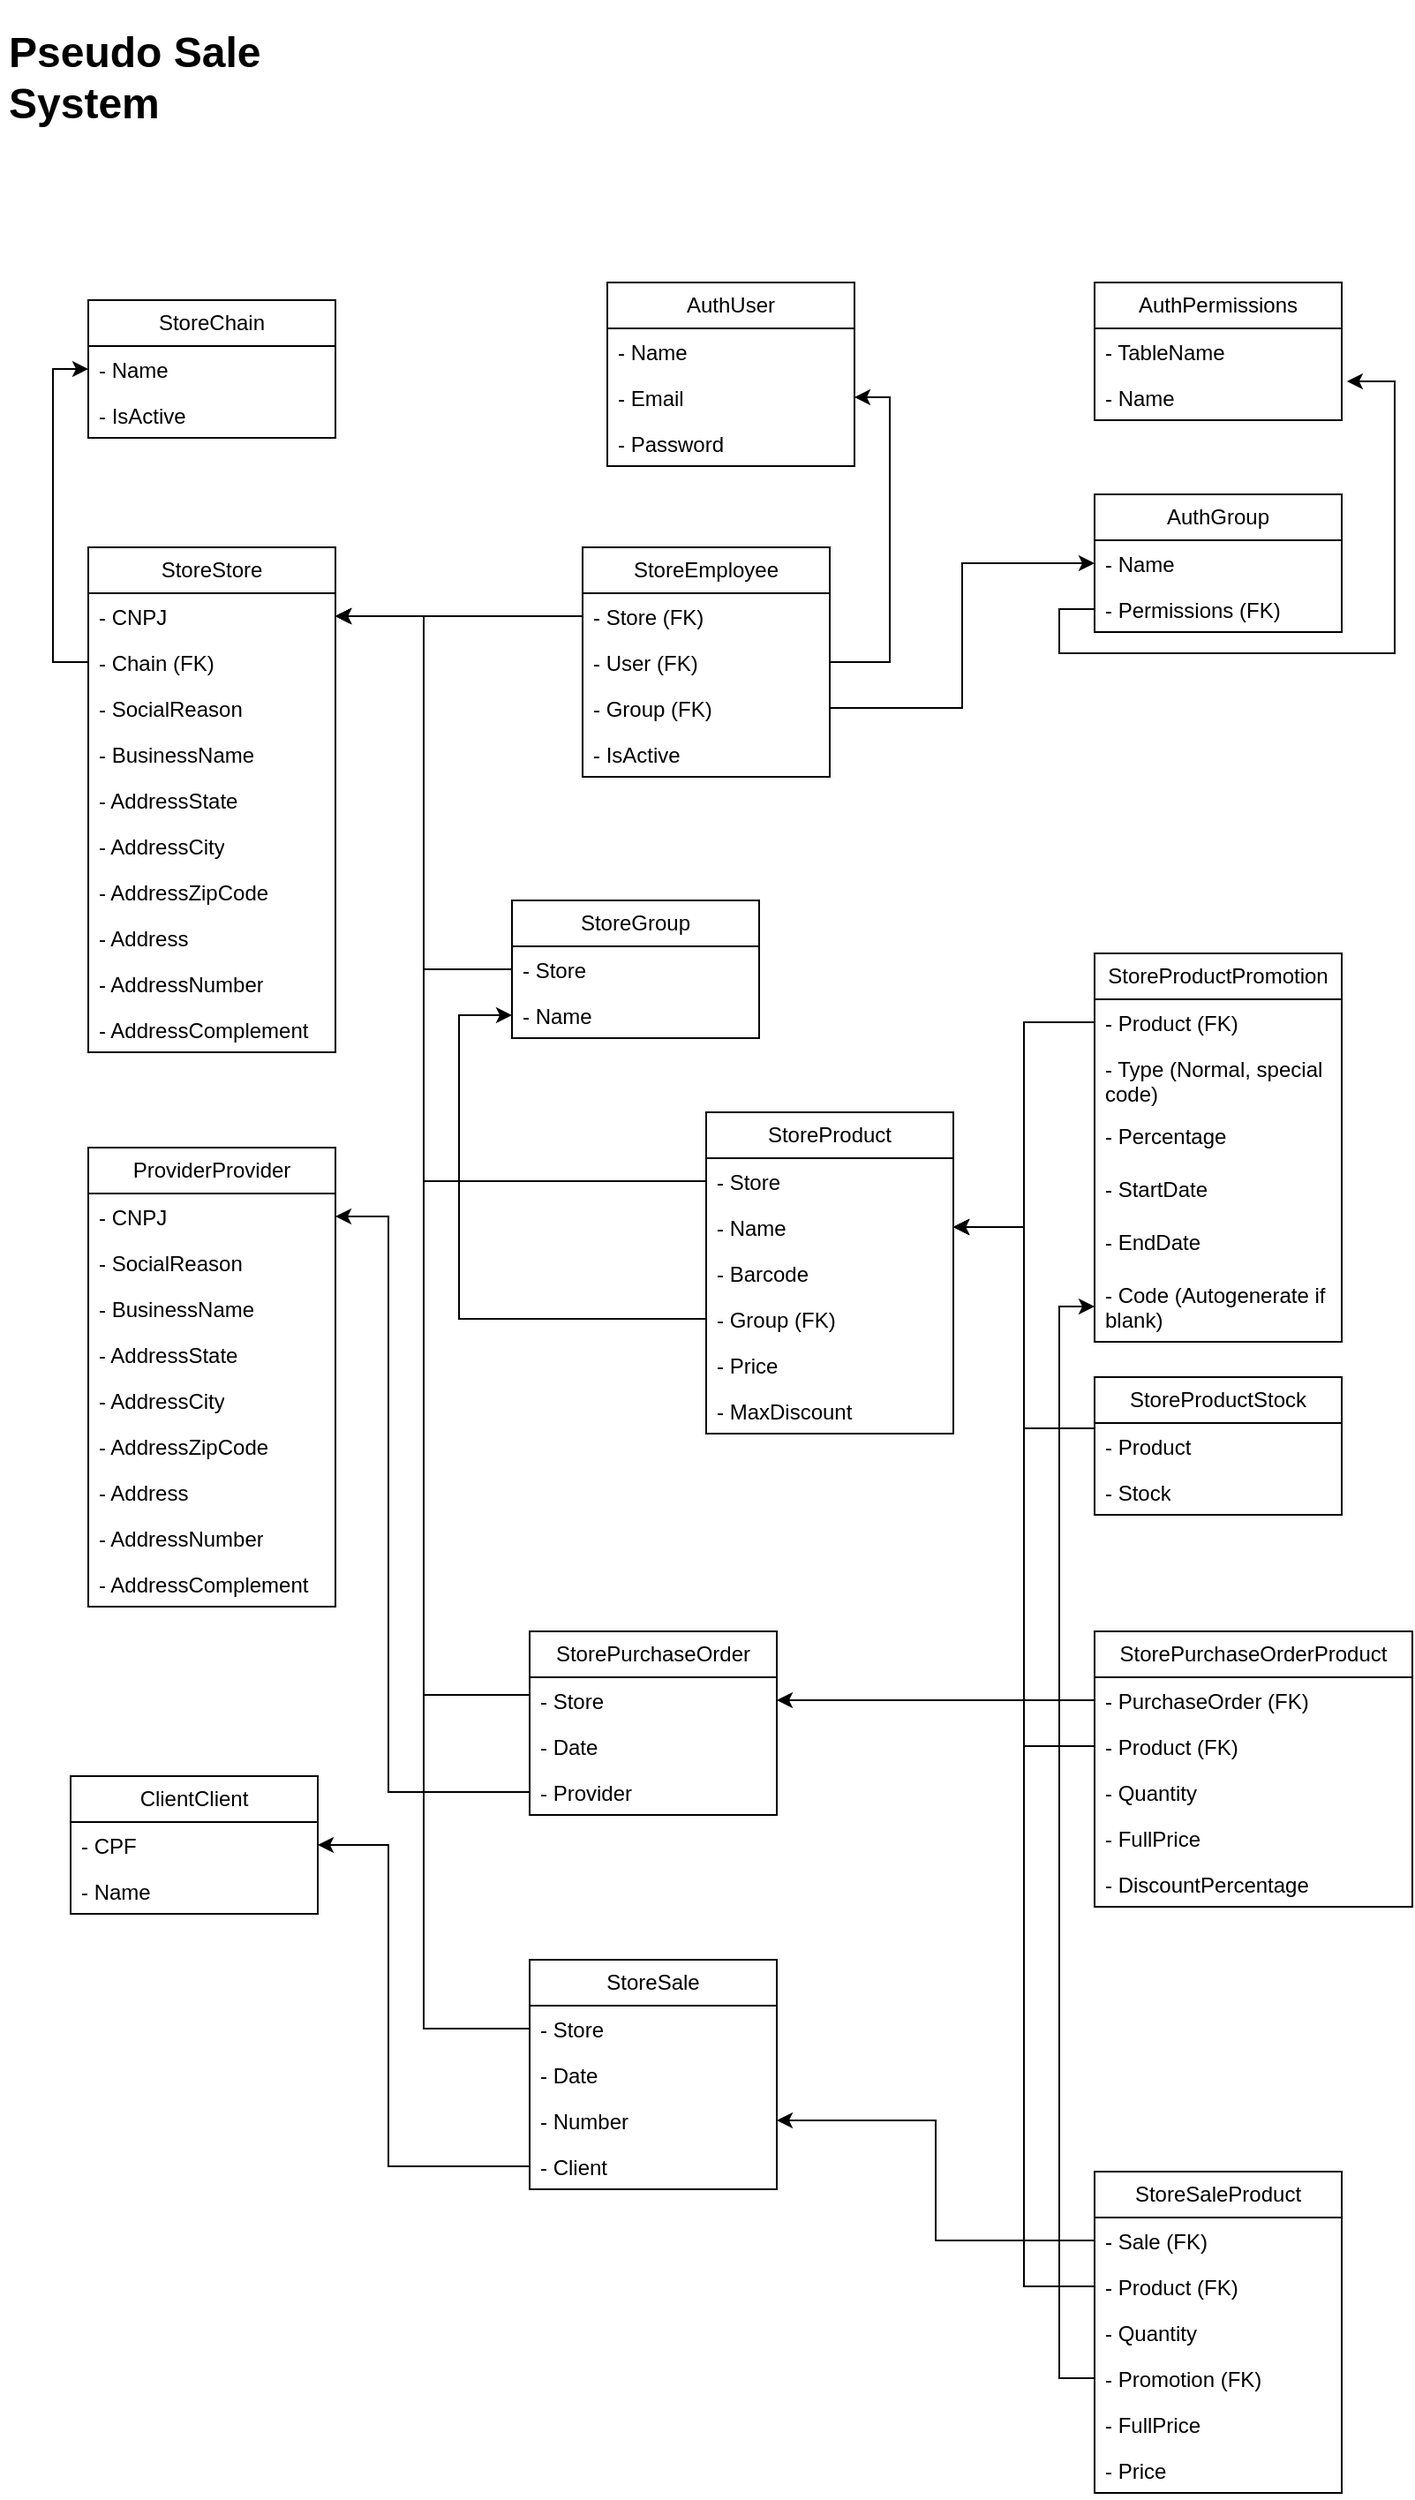 <mxfile version="22.1.4" type="github">
  <diagram name="Página-1" id="JDsp33hWqrRXyXO98LuT">
    <mxGraphModel dx="1434" dy="798" grid="1" gridSize="10" guides="1" tooltips="1" connect="1" arrows="1" fold="1" page="1" pageScale="1" pageWidth="827" pageHeight="1169" math="0" shadow="0">
      <root>
        <mxCell id="0" />
        <mxCell id="1" parent="0" />
        <mxCell id="EbBQBLh8R_R1dSufJQPm-2" value="&lt;h1&gt;Pseudo Sale System&lt;/h1&gt;" style="text;html=1;strokeColor=none;fillColor=none;spacing=5;spacingTop=-20;whiteSpace=wrap;overflow=hidden;rounded=0;" vertex="1" parent="1">
          <mxGeometry y="20" width="190" height="120" as="geometry" />
        </mxCell>
        <mxCell id="EbBQBLh8R_R1dSufJQPm-3" value="AuthUser" style="swimlane;fontStyle=0;childLayout=stackLayout;horizontal=1;startSize=26;fillColor=none;horizontalStack=0;resizeParent=1;resizeParentMax=0;resizeLast=0;collapsible=1;marginBottom=0;whiteSpace=wrap;html=1;" vertex="1" parent="1">
          <mxGeometry x="344" y="170" width="140" height="104" as="geometry" />
        </mxCell>
        <mxCell id="EbBQBLh8R_R1dSufJQPm-4" value="- Name" style="text;strokeColor=none;fillColor=none;align=left;verticalAlign=top;spacingLeft=4;spacingRight=4;overflow=hidden;rotatable=0;points=[[0,0.5],[1,0.5]];portConstraint=eastwest;whiteSpace=wrap;html=1;" vertex="1" parent="EbBQBLh8R_R1dSufJQPm-3">
          <mxGeometry y="26" width="140" height="26" as="geometry" />
        </mxCell>
        <mxCell id="EbBQBLh8R_R1dSufJQPm-5" value="- Email" style="text;strokeColor=none;fillColor=none;align=left;verticalAlign=top;spacingLeft=4;spacingRight=4;overflow=hidden;rotatable=0;points=[[0,0.5],[1,0.5]];portConstraint=eastwest;whiteSpace=wrap;html=1;" vertex="1" parent="EbBQBLh8R_R1dSufJQPm-3">
          <mxGeometry y="52" width="140" height="26" as="geometry" />
        </mxCell>
        <mxCell id="EbBQBLh8R_R1dSufJQPm-6" value="- Password" style="text;strokeColor=none;fillColor=none;align=left;verticalAlign=top;spacingLeft=4;spacingRight=4;overflow=hidden;rotatable=0;points=[[0,0.5],[1,0.5]];portConstraint=eastwest;whiteSpace=wrap;html=1;" vertex="1" parent="EbBQBLh8R_R1dSufJQPm-3">
          <mxGeometry y="78" width="140" height="26" as="geometry" />
        </mxCell>
        <mxCell id="EbBQBLh8R_R1dSufJQPm-7" value="StoreStore" style="swimlane;fontStyle=0;childLayout=stackLayout;horizontal=1;startSize=26;fillColor=none;horizontalStack=0;resizeParent=1;resizeParentMax=0;resizeLast=0;collapsible=1;marginBottom=0;whiteSpace=wrap;html=1;" vertex="1" parent="1">
          <mxGeometry x="50" y="320" width="140" height="286" as="geometry" />
        </mxCell>
        <mxCell id="EbBQBLh8R_R1dSufJQPm-8" value="- CNPJ" style="text;strokeColor=none;fillColor=none;align=left;verticalAlign=top;spacingLeft=4;spacingRight=4;overflow=hidden;rotatable=0;points=[[0,0.5],[1,0.5]];portConstraint=eastwest;whiteSpace=wrap;html=1;" vertex="1" parent="EbBQBLh8R_R1dSufJQPm-7">
          <mxGeometry y="26" width="140" height="26" as="geometry" />
        </mxCell>
        <mxCell id="EbBQBLh8R_R1dSufJQPm-63" value="- Chain (FK)" style="text;strokeColor=none;fillColor=none;align=left;verticalAlign=top;spacingLeft=4;spacingRight=4;overflow=hidden;rotatable=0;points=[[0,0.5],[1,0.5]];portConstraint=eastwest;whiteSpace=wrap;html=1;" vertex="1" parent="EbBQBLh8R_R1dSufJQPm-7">
          <mxGeometry y="52" width="140" height="26" as="geometry" />
        </mxCell>
        <mxCell id="EbBQBLh8R_R1dSufJQPm-9" value="- SocialReason" style="text;strokeColor=none;fillColor=none;align=left;verticalAlign=top;spacingLeft=4;spacingRight=4;overflow=hidden;rotatable=0;points=[[0,0.5],[1,0.5]];portConstraint=eastwest;whiteSpace=wrap;html=1;" vertex="1" parent="EbBQBLh8R_R1dSufJQPm-7">
          <mxGeometry y="78" width="140" height="26" as="geometry" />
        </mxCell>
        <mxCell id="EbBQBLh8R_R1dSufJQPm-10" value="- BusinessName" style="text;strokeColor=none;fillColor=none;align=left;verticalAlign=top;spacingLeft=4;spacingRight=4;overflow=hidden;rotatable=0;points=[[0,0.5],[1,0.5]];portConstraint=eastwest;whiteSpace=wrap;html=1;" vertex="1" parent="EbBQBLh8R_R1dSufJQPm-7">
          <mxGeometry y="104" width="140" height="26" as="geometry" />
        </mxCell>
        <mxCell id="EbBQBLh8R_R1dSufJQPm-11" value="- AddressState" style="text;strokeColor=none;fillColor=none;align=left;verticalAlign=top;spacingLeft=4;spacingRight=4;overflow=hidden;rotatable=0;points=[[0,0.5],[1,0.5]];portConstraint=eastwest;whiteSpace=wrap;html=1;" vertex="1" parent="EbBQBLh8R_R1dSufJQPm-7">
          <mxGeometry y="130" width="140" height="26" as="geometry" />
        </mxCell>
        <mxCell id="EbBQBLh8R_R1dSufJQPm-12" value="- AddressCity" style="text;strokeColor=none;fillColor=none;align=left;verticalAlign=top;spacingLeft=4;spacingRight=4;overflow=hidden;rotatable=0;points=[[0,0.5],[1,0.5]];portConstraint=eastwest;whiteSpace=wrap;html=1;" vertex="1" parent="EbBQBLh8R_R1dSufJQPm-7">
          <mxGeometry y="156" width="140" height="26" as="geometry" />
        </mxCell>
        <mxCell id="EbBQBLh8R_R1dSufJQPm-15" value="- AddressZipCode" style="text;strokeColor=none;fillColor=none;align=left;verticalAlign=top;spacingLeft=4;spacingRight=4;overflow=hidden;rotatable=0;points=[[0,0.5],[1,0.5]];portConstraint=eastwest;whiteSpace=wrap;html=1;" vertex="1" parent="EbBQBLh8R_R1dSufJQPm-7">
          <mxGeometry y="182" width="140" height="26" as="geometry" />
        </mxCell>
        <mxCell id="EbBQBLh8R_R1dSufJQPm-13" value="- Address" style="text;strokeColor=none;fillColor=none;align=left;verticalAlign=top;spacingLeft=4;spacingRight=4;overflow=hidden;rotatable=0;points=[[0,0.5],[1,0.5]];portConstraint=eastwest;whiteSpace=wrap;html=1;" vertex="1" parent="EbBQBLh8R_R1dSufJQPm-7">
          <mxGeometry y="208" width="140" height="26" as="geometry" />
        </mxCell>
        <mxCell id="EbBQBLh8R_R1dSufJQPm-14" value="- AddressNumber" style="text;strokeColor=none;fillColor=none;align=left;verticalAlign=top;spacingLeft=4;spacingRight=4;overflow=hidden;rotatable=0;points=[[0,0.5],[1,0.5]];portConstraint=eastwest;whiteSpace=wrap;html=1;" vertex="1" parent="EbBQBLh8R_R1dSufJQPm-7">
          <mxGeometry y="234" width="140" height="26" as="geometry" />
        </mxCell>
        <mxCell id="EbBQBLh8R_R1dSufJQPm-16" value="- AddressComplement" style="text;strokeColor=none;fillColor=none;align=left;verticalAlign=top;spacingLeft=4;spacingRight=4;overflow=hidden;rotatable=0;points=[[0,0.5],[1,0.5]];portConstraint=eastwest;whiteSpace=wrap;html=1;" vertex="1" parent="EbBQBLh8R_R1dSufJQPm-7">
          <mxGeometry y="260" width="140" height="26" as="geometry" />
        </mxCell>
        <mxCell id="EbBQBLh8R_R1dSufJQPm-17" value="StoreEmployee" style="swimlane;fontStyle=0;childLayout=stackLayout;horizontal=1;startSize=26;fillColor=none;horizontalStack=0;resizeParent=1;resizeParentMax=0;resizeLast=0;collapsible=1;marginBottom=0;whiteSpace=wrap;html=1;" vertex="1" parent="1">
          <mxGeometry x="330" y="320" width="140" height="130" as="geometry" />
        </mxCell>
        <mxCell id="EbBQBLh8R_R1dSufJQPm-18" value="- Store (FK)" style="text;strokeColor=none;fillColor=none;align=left;verticalAlign=top;spacingLeft=4;spacingRight=4;overflow=hidden;rotatable=0;points=[[0,0.5],[1,0.5]];portConstraint=eastwest;whiteSpace=wrap;html=1;" vertex="1" parent="EbBQBLh8R_R1dSufJQPm-17">
          <mxGeometry y="26" width="140" height="26" as="geometry" />
        </mxCell>
        <mxCell id="EbBQBLh8R_R1dSufJQPm-19" value="- User (FK)" style="text;strokeColor=none;fillColor=none;align=left;verticalAlign=top;spacingLeft=4;spacingRight=4;overflow=hidden;rotatable=0;points=[[0,0.5],[1,0.5]];portConstraint=eastwest;whiteSpace=wrap;html=1;" vertex="1" parent="EbBQBLh8R_R1dSufJQPm-17">
          <mxGeometry y="52" width="140" height="26" as="geometry" />
        </mxCell>
        <mxCell id="EbBQBLh8R_R1dSufJQPm-47" value="- Group (FK)" style="text;strokeColor=none;fillColor=none;align=left;verticalAlign=top;spacingLeft=4;spacingRight=4;overflow=hidden;rotatable=0;points=[[0,0.5],[1,0.5]];portConstraint=eastwest;whiteSpace=wrap;html=1;" vertex="1" parent="EbBQBLh8R_R1dSufJQPm-17">
          <mxGeometry y="78" width="140" height="26" as="geometry" />
        </mxCell>
        <mxCell id="EbBQBLh8R_R1dSufJQPm-20" value="- IsActive&amp;nbsp;" style="text;strokeColor=none;fillColor=none;align=left;verticalAlign=top;spacingLeft=4;spacingRight=4;overflow=hidden;rotatable=0;points=[[0,0.5],[1,0.5]];portConstraint=eastwest;whiteSpace=wrap;html=1;" vertex="1" parent="EbBQBLh8R_R1dSufJQPm-17">
          <mxGeometry y="104" width="140" height="26" as="geometry" />
        </mxCell>
        <mxCell id="EbBQBLh8R_R1dSufJQPm-27" style="edgeStyle=orthogonalEdgeStyle;rounded=0;orthogonalLoop=1;jettySize=auto;html=1;" edge="1" parent="1" source="EbBQBLh8R_R1dSufJQPm-18" target="EbBQBLh8R_R1dSufJQPm-8">
          <mxGeometry relative="1" as="geometry" />
        </mxCell>
        <mxCell id="EbBQBLh8R_R1dSufJQPm-28" style="edgeStyle=orthogonalEdgeStyle;rounded=0;orthogonalLoop=1;jettySize=auto;html=1;entryX=1;entryY=0.5;entryDx=0;entryDy=0;" edge="1" parent="1" source="EbBQBLh8R_R1dSufJQPm-19" target="EbBQBLh8R_R1dSufJQPm-5">
          <mxGeometry relative="1" as="geometry" />
        </mxCell>
        <mxCell id="EbBQBLh8R_R1dSufJQPm-29" value="StoreProduct" style="swimlane;fontStyle=0;childLayout=stackLayout;horizontal=1;startSize=26;fillColor=none;horizontalStack=0;resizeParent=1;resizeParentMax=0;resizeLast=0;collapsible=1;marginBottom=0;whiteSpace=wrap;html=1;" vertex="1" parent="1">
          <mxGeometry x="400" y="640" width="140" height="182" as="geometry" />
        </mxCell>
        <mxCell id="EbBQBLh8R_R1dSufJQPm-30" value="- Store" style="text;strokeColor=none;fillColor=none;align=left;verticalAlign=top;spacingLeft=4;spacingRight=4;overflow=hidden;rotatable=0;points=[[0,0.5],[1,0.5]];portConstraint=eastwest;whiteSpace=wrap;html=1;" vertex="1" parent="EbBQBLh8R_R1dSufJQPm-29">
          <mxGeometry y="26" width="140" height="26" as="geometry" />
        </mxCell>
        <mxCell id="EbBQBLh8R_R1dSufJQPm-31" value="- Name" style="text;strokeColor=none;fillColor=none;align=left;verticalAlign=top;spacingLeft=4;spacingRight=4;overflow=hidden;rotatable=0;points=[[0,0.5],[1,0.5]];portConstraint=eastwest;whiteSpace=wrap;html=1;" vertex="1" parent="EbBQBLh8R_R1dSufJQPm-29">
          <mxGeometry y="52" width="140" height="26" as="geometry" />
        </mxCell>
        <mxCell id="EbBQBLh8R_R1dSufJQPm-33" value="- Barcode" style="text;strokeColor=none;fillColor=none;align=left;verticalAlign=top;spacingLeft=4;spacingRight=4;overflow=hidden;rotatable=0;points=[[0,0.5],[1,0.5]];portConstraint=eastwest;whiteSpace=wrap;html=1;" vertex="1" parent="EbBQBLh8R_R1dSufJQPm-29">
          <mxGeometry y="78" width="140" height="26" as="geometry" />
        </mxCell>
        <mxCell id="EbBQBLh8R_R1dSufJQPm-34" value="- Group (FK)" style="text;strokeColor=none;fillColor=none;align=left;verticalAlign=top;spacingLeft=4;spacingRight=4;overflow=hidden;rotatable=0;points=[[0,0.5],[1,0.5]];portConstraint=eastwest;whiteSpace=wrap;html=1;" vertex="1" parent="EbBQBLh8R_R1dSufJQPm-29">
          <mxGeometry y="104" width="140" height="26" as="geometry" />
        </mxCell>
        <mxCell id="EbBQBLh8R_R1dSufJQPm-53" value="- Price" style="text;strokeColor=none;fillColor=none;align=left;verticalAlign=top;spacingLeft=4;spacingRight=4;overflow=hidden;rotatable=0;points=[[0,0.5],[1,0.5]];portConstraint=eastwest;whiteSpace=wrap;html=1;" vertex="1" parent="EbBQBLh8R_R1dSufJQPm-29">
          <mxGeometry y="130" width="140" height="26" as="geometry" />
        </mxCell>
        <mxCell id="EbBQBLh8R_R1dSufJQPm-102" value="- MaxDiscount" style="text;strokeColor=none;fillColor=none;align=left;verticalAlign=top;spacingLeft=4;spacingRight=4;overflow=hidden;rotatable=0;points=[[0,0.5],[1,0.5]];portConstraint=eastwest;whiteSpace=wrap;html=1;" vertex="1" parent="EbBQBLh8R_R1dSufJQPm-29">
          <mxGeometry y="156" width="140" height="26" as="geometry" />
        </mxCell>
        <mxCell id="EbBQBLh8R_R1dSufJQPm-35" value="StoreGroup" style="swimlane;fontStyle=0;childLayout=stackLayout;horizontal=1;startSize=26;fillColor=none;horizontalStack=0;resizeParent=1;resizeParentMax=0;resizeLast=0;collapsible=1;marginBottom=0;whiteSpace=wrap;html=1;" vertex="1" parent="1">
          <mxGeometry x="290" y="520" width="140" height="78" as="geometry" />
        </mxCell>
        <mxCell id="EbBQBLh8R_R1dSufJQPm-36" value="- Store" style="text;strokeColor=none;fillColor=none;align=left;verticalAlign=top;spacingLeft=4;spacingRight=4;overflow=hidden;rotatable=0;points=[[0,0.5],[1,0.5]];portConstraint=eastwest;whiteSpace=wrap;html=1;" vertex="1" parent="EbBQBLh8R_R1dSufJQPm-35">
          <mxGeometry y="26" width="140" height="26" as="geometry" />
        </mxCell>
        <mxCell id="EbBQBLh8R_R1dSufJQPm-37" value="- Name" style="text;strokeColor=none;fillColor=none;align=left;verticalAlign=top;spacingLeft=4;spacingRight=4;overflow=hidden;rotatable=0;points=[[0,0.5],[1,0.5]];portConstraint=eastwest;whiteSpace=wrap;html=1;" vertex="1" parent="EbBQBLh8R_R1dSufJQPm-35">
          <mxGeometry y="52" width="140" height="26" as="geometry" />
        </mxCell>
        <mxCell id="EbBQBLh8R_R1dSufJQPm-39" value="AuthPermissions" style="swimlane;fontStyle=0;childLayout=stackLayout;horizontal=1;startSize=26;fillColor=none;horizontalStack=0;resizeParent=1;resizeParentMax=0;resizeLast=0;collapsible=1;marginBottom=0;whiteSpace=wrap;html=1;" vertex="1" parent="1">
          <mxGeometry x="620" y="170" width="140" height="78" as="geometry" />
        </mxCell>
        <mxCell id="EbBQBLh8R_R1dSufJQPm-40" value="- TableName" style="text;strokeColor=none;fillColor=none;align=left;verticalAlign=top;spacingLeft=4;spacingRight=4;overflow=hidden;rotatable=0;points=[[0,0.5],[1,0.5]];portConstraint=eastwest;whiteSpace=wrap;html=1;" vertex="1" parent="EbBQBLh8R_R1dSufJQPm-39">
          <mxGeometry y="26" width="140" height="26" as="geometry" />
        </mxCell>
        <mxCell id="EbBQBLh8R_R1dSufJQPm-41" value="- Name" style="text;strokeColor=none;fillColor=none;align=left;verticalAlign=top;spacingLeft=4;spacingRight=4;overflow=hidden;rotatable=0;points=[[0,0.5],[1,0.5]];portConstraint=eastwest;whiteSpace=wrap;html=1;" vertex="1" parent="EbBQBLh8R_R1dSufJQPm-39">
          <mxGeometry y="52" width="140" height="26" as="geometry" />
        </mxCell>
        <mxCell id="EbBQBLh8R_R1dSufJQPm-43" value="AuthGroup" style="swimlane;fontStyle=0;childLayout=stackLayout;horizontal=1;startSize=26;fillColor=none;horizontalStack=0;resizeParent=1;resizeParentMax=0;resizeLast=0;collapsible=1;marginBottom=0;whiteSpace=wrap;html=1;" vertex="1" parent="1">
          <mxGeometry x="620" y="290" width="140" height="78" as="geometry" />
        </mxCell>
        <mxCell id="EbBQBLh8R_R1dSufJQPm-44" value="- Name" style="text;strokeColor=none;fillColor=none;align=left;verticalAlign=top;spacingLeft=4;spacingRight=4;overflow=hidden;rotatable=0;points=[[0,0.5],[1,0.5]];portConstraint=eastwest;whiteSpace=wrap;html=1;" vertex="1" parent="EbBQBLh8R_R1dSufJQPm-43">
          <mxGeometry y="26" width="140" height="26" as="geometry" />
        </mxCell>
        <mxCell id="EbBQBLh8R_R1dSufJQPm-45" value="- Permissions (FK)" style="text;strokeColor=none;fillColor=none;align=left;verticalAlign=top;spacingLeft=4;spacingRight=4;overflow=hidden;rotatable=0;points=[[0,0.5],[1,0.5]];portConstraint=eastwest;whiteSpace=wrap;html=1;" vertex="1" parent="EbBQBLh8R_R1dSufJQPm-43">
          <mxGeometry y="52" width="140" height="26" as="geometry" />
        </mxCell>
        <mxCell id="EbBQBLh8R_R1dSufJQPm-48" style="edgeStyle=orthogonalEdgeStyle;rounded=0;orthogonalLoop=1;jettySize=auto;html=1;entryX=0;entryY=0.5;entryDx=0;entryDy=0;" edge="1" parent="1" source="EbBQBLh8R_R1dSufJQPm-47" target="EbBQBLh8R_R1dSufJQPm-44">
          <mxGeometry relative="1" as="geometry" />
        </mxCell>
        <mxCell id="EbBQBLh8R_R1dSufJQPm-49" style="edgeStyle=orthogonalEdgeStyle;rounded=0;orthogonalLoop=1;jettySize=auto;html=1;" edge="1" parent="1" source="EbBQBLh8R_R1dSufJQPm-36" target="EbBQBLh8R_R1dSufJQPm-8">
          <mxGeometry relative="1" as="geometry" />
        </mxCell>
        <mxCell id="EbBQBLh8R_R1dSufJQPm-50" style="edgeStyle=orthogonalEdgeStyle;rounded=0;orthogonalLoop=1;jettySize=auto;html=1;entryX=1;entryY=0.5;entryDx=0;entryDy=0;" edge="1" parent="1" source="EbBQBLh8R_R1dSufJQPm-30" target="EbBQBLh8R_R1dSufJQPm-8">
          <mxGeometry relative="1" as="geometry">
            <Array as="points">
              <mxPoint x="240" y="679" />
              <mxPoint x="240" y="359" />
            </Array>
          </mxGeometry>
        </mxCell>
        <mxCell id="EbBQBLh8R_R1dSufJQPm-51" style="edgeStyle=orthogonalEdgeStyle;rounded=0;orthogonalLoop=1;jettySize=auto;html=1;entryX=0;entryY=0.5;entryDx=0;entryDy=0;" edge="1" parent="1" source="EbBQBLh8R_R1dSufJQPm-34" target="EbBQBLh8R_R1dSufJQPm-37">
          <mxGeometry relative="1" as="geometry">
            <Array as="points">
              <mxPoint x="260" y="757" />
              <mxPoint x="260" y="585" />
            </Array>
          </mxGeometry>
        </mxCell>
        <mxCell id="EbBQBLh8R_R1dSufJQPm-52" style="edgeStyle=orthogonalEdgeStyle;rounded=0;orthogonalLoop=1;jettySize=auto;html=1;entryX=1.021;entryY=0.154;entryDx=0;entryDy=0;entryPerimeter=0;" edge="1" parent="1" source="EbBQBLh8R_R1dSufJQPm-45" target="EbBQBLh8R_R1dSufJQPm-41">
          <mxGeometry relative="1" as="geometry">
            <Array as="points">
              <mxPoint x="600" y="355" />
              <mxPoint x="600" y="380" />
              <mxPoint x="790" y="380" />
              <mxPoint x="790" y="226" />
            </Array>
          </mxGeometry>
        </mxCell>
        <mxCell id="EbBQBLh8R_R1dSufJQPm-54" value="StoreProductStock" style="swimlane;fontStyle=0;childLayout=stackLayout;horizontal=1;startSize=26;fillColor=none;horizontalStack=0;resizeParent=1;resizeParentMax=0;resizeLast=0;collapsible=1;marginBottom=0;whiteSpace=wrap;html=1;" vertex="1" parent="1">
          <mxGeometry x="620" y="790" width="140" height="78" as="geometry" />
        </mxCell>
        <mxCell id="EbBQBLh8R_R1dSufJQPm-55" value="- Product" style="text;strokeColor=none;fillColor=none;align=left;verticalAlign=top;spacingLeft=4;spacingRight=4;overflow=hidden;rotatable=0;points=[[0,0.5],[1,0.5]];portConstraint=eastwest;whiteSpace=wrap;html=1;" vertex="1" parent="EbBQBLh8R_R1dSufJQPm-54">
          <mxGeometry y="26" width="140" height="26" as="geometry" />
        </mxCell>
        <mxCell id="EbBQBLh8R_R1dSufJQPm-56" value="- Stock" style="text;strokeColor=none;fillColor=none;align=left;verticalAlign=top;spacingLeft=4;spacingRight=4;overflow=hidden;rotatable=0;points=[[0,0.5],[1,0.5]];portConstraint=eastwest;whiteSpace=wrap;html=1;" vertex="1" parent="EbBQBLh8R_R1dSufJQPm-54">
          <mxGeometry y="52" width="140" height="26" as="geometry" />
        </mxCell>
        <mxCell id="EbBQBLh8R_R1dSufJQPm-59" value="StoreChain" style="swimlane;fontStyle=0;childLayout=stackLayout;horizontal=1;startSize=26;fillColor=none;horizontalStack=0;resizeParent=1;resizeParentMax=0;resizeLast=0;collapsible=1;marginBottom=0;whiteSpace=wrap;html=1;" vertex="1" parent="1">
          <mxGeometry x="50" y="180" width="140" height="78" as="geometry" />
        </mxCell>
        <mxCell id="EbBQBLh8R_R1dSufJQPm-60" value="- Name" style="text;strokeColor=none;fillColor=none;align=left;verticalAlign=top;spacingLeft=4;spacingRight=4;overflow=hidden;rotatable=0;points=[[0,0.5],[1,0.5]];portConstraint=eastwest;whiteSpace=wrap;html=1;" vertex="1" parent="EbBQBLh8R_R1dSufJQPm-59">
          <mxGeometry y="26" width="140" height="26" as="geometry" />
        </mxCell>
        <mxCell id="EbBQBLh8R_R1dSufJQPm-61" value="- IsActive" style="text;strokeColor=none;fillColor=none;align=left;verticalAlign=top;spacingLeft=4;spacingRight=4;overflow=hidden;rotatable=0;points=[[0,0.5],[1,0.5]];portConstraint=eastwest;whiteSpace=wrap;html=1;" vertex="1" parent="EbBQBLh8R_R1dSufJQPm-59">
          <mxGeometry y="52" width="140" height="26" as="geometry" />
        </mxCell>
        <mxCell id="EbBQBLh8R_R1dSufJQPm-65" style="edgeStyle=orthogonalEdgeStyle;rounded=0;orthogonalLoop=1;jettySize=auto;html=1;entryX=0;entryY=0.5;entryDx=0;entryDy=0;" edge="1" parent="1" source="EbBQBLh8R_R1dSufJQPm-63" target="EbBQBLh8R_R1dSufJQPm-60">
          <mxGeometry relative="1" as="geometry" />
        </mxCell>
        <mxCell id="EbBQBLh8R_R1dSufJQPm-70" style="edgeStyle=orthogonalEdgeStyle;rounded=0;orthogonalLoop=1;jettySize=auto;html=1;entryX=1;entryY=0.5;entryDx=0;entryDy=0;" edge="1" parent="1" source="EbBQBLh8R_R1dSufJQPm-67" target="EbBQBLh8R_R1dSufJQPm-8">
          <mxGeometry relative="1" as="geometry">
            <Array as="points">
              <mxPoint x="240" y="970" />
              <mxPoint x="240" y="359" />
            </Array>
          </mxGeometry>
        </mxCell>
        <mxCell id="EbBQBLh8R_R1dSufJQPm-66" value="StorePurchaseOrder" style="swimlane;fontStyle=0;childLayout=stackLayout;horizontal=1;startSize=26;fillColor=none;horizontalStack=0;resizeParent=1;resizeParentMax=0;resizeLast=0;collapsible=1;marginBottom=0;whiteSpace=wrap;html=1;" vertex="1" parent="1">
          <mxGeometry x="300" y="934" width="140" height="104" as="geometry" />
        </mxCell>
        <mxCell id="EbBQBLh8R_R1dSufJQPm-67" value="- Store" style="text;strokeColor=none;fillColor=none;align=left;verticalAlign=top;spacingLeft=4;spacingRight=4;overflow=hidden;rotatable=0;points=[[0,0.5],[1,0.5]];portConstraint=eastwest;whiteSpace=wrap;html=1;" vertex="1" parent="EbBQBLh8R_R1dSufJQPm-66">
          <mxGeometry y="26" width="140" height="26" as="geometry" />
        </mxCell>
        <mxCell id="EbBQBLh8R_R1dSufJQPm-68" value="- Date" style="text;strokeColor=none;fillColor=none;align=left;verticalAlign=top;spacingLeft=4;spacingRight=4;overflow=hidden;rotatable=0;points=[[0,0.5],[1,0.5]];portConstraint=eastwest;whiteSpace=wrap;html=1;" vertex="1" parent="EbBQBLh8R_R1dSufJQPm-66">
          <mxGeometry y="52" width="140" height="26" as="geometry" />
        </mxCell>
        <mxCell id="EbBQBLh8R_R1dSufJQPm-69" value="- Provider" style="text;strokeColor=none;fillColor=none;align=left;verticalAlign=top;spacingLeft=4;spacingRight=4;overflow=hidden;rotatable=0;points=[[0,0.5],[1,0.5]];portConstraint=eastwest;whiteSpace=wrap;html=1;" vertex="1" parent="EbBQBLh8R_R1dSufJQPm-66">
          <mxGeometry y="78" width="140" height="26" as="geometry" />
        </mxCell>
        <mxCell id="EbBQBLh8R_R1dSufJQPm-72" value="ProviderProvider" style="swimlane;fontStyle=0;childLayout=stackLayout;horizontal=1;startSize=26;fillColor=none;horizontalStack=0;resizeParent=1;resizeParentMax=0;resizeLast=0;collapsible=1;marginBottom=0;whiteSpace=wrap;html=1;" vertex="1" parent="1">
          <mxGeometry x="50" y="660" width="140" height="260" as="geometry" />
        </mxCell>
        <mxCell id="EbBQBLh8R_R1dSufJQPm-73" value="- CNPJ" style="text;strokeColor=none;fillColor=none;align=left;verticalAlign=top;spacingLeft=4;spacingRight=4;overflow=hidden;rotatable=0;points=[[0,0.5],[1,0.5]];portConstraint=eastwest;whiteSpace=wrap;html=1;" vertex="1" parent="EbBQBLh8R_R1dSufJQPm-72">
          <mxGeometry y="26" width="140" height="26" as="geometry" />
        </mxCell>
        <mxCell id="EbBQBLh8R_R1dSufJQPm-75" value="- SocialReason" style="text;strokeColor=none;fillColor=none;align=left;verticalAlign=top;spacingLeft=4;spacingRight=4;overflow=hidden;rotatable=0;points=[[0,0.5],[1,0.5]];portConstraint=eastwest;whiteSpace=wrap;html=1;" vertex="1" parent="EbBQBLh8R_R1dSufJQPm-72">
          <mxGeometry y="52" width="140" height="26" as="geometry" />
        </mxCell>
        <mxCell id="EbBQBLh8R_R1dSufJQPm-76" value="- BusinessName" style="text;strokeColor=none;fillColor=none;align=left;verticalAlign=top;spacingLeft=4;spacingRight=4;overflow=hidden;rotatable=0;points=[[0,0.5],[1,0.5]];portConstraint=eastwest;whiteSpace=wrap;html=1;" vertex="1" parent="EbBQBLh8R_R1dSufJQPm-72">
          <mxGeometry y="78" width="140" height="26" as="geometry" />
        </mxCell>
        <mxCell id="EbBQBLh8R_R1dSufJQPm-77" value="- AddressState" style="text;strokeColor=none;fillColor=none;align=left;verticalAlign=top;spacingLeft=4;spacingRight=4;overflow=hidden;rotatable=0;points=[[0,0.5],[1,0.5]];portConstraint=eastwest;whiteSpace=wrap;html=1;" vertex="1" parent="EbBQBLh8R_R1dSufJQPm-72">
          <mxGeometry y="104" width="140" height="26" as="geometry" />
        </mxCell>
        <mxCell id="EbBQBLh8R_R1dSufJQPm-78" value="- AddressCity" style="text;strokeColor=none;fillColor=none;align=left;verticalAlign=top;spacingLeft=4;spacingRight=4;overflow=hidden;rotatable=0;points=[[0,0.5],[1,0.5]];portConstraint=eastwest;whiteSpace=wrap;html=1;" vertex="1" parent="EbBQBLh8R_R1dSufJQPm-72">
          <mxGeometry y="130" width="140" height="26" as="geometry" />
        </mxCell>
        <mxCell id="EbBQBLh8R_R1dSufJQPm-79" value="- AddressZipCode" style="text;strokeColor=none;fillColor=none;align=left;verticalAlign=top;spacingLeft=4;spacingRight=4;overflow=hidden;rotatable=0;points=[[0,0.5],[1,0.5]];portConstraint=eastwest;whiteSpace=wrap;html=1;" vertex="1" parent="EbBQBLh8R_R1dSufJQPm-72">
          <mxGeometry y="156" width="140" height="26" as="geometry" />
        </mxCell>
        <mxCell id="EbBQBLh8R_R1dSufJQPm-80" value="- Address" style="text;strokeColor=none;fillColor=none;align=left;verticalAlign=top;spacingLeft=4;spacingRight=4;overflow=hidden;rotatable=0;points=[[0,0.5],[1,0.5]];portConstraint=eastwest;whiteSpace=wrap;html=1;" vertex="1" parent="EbBQBLh8R_R1dSufJQPm-72">
          <mxGeometry y="182" width="140" height="26" as="geometry" />
        </mxCell>
        <mxCell id="EbBQBLh8R_R1dSufJQPm-81" value="- AddressNumber" style="text;strokeColor=none;fillColor=none;align=left;verticalAlign=top;spacingLeft=4;spacingRight=4;overflow=hidden;rotatable=0;points=[[0,0.5],[1,0.5]];portConstraint=eastwest;whiteSpace=wrap;html=1;" vertex="1" parent="EbBQBLh8R_R1dSufJQPm-72">
          <mxGeometry y="208" width="140" height="26" as="geometry" />
        </mxCell>
        <mxCell id="EbBQBLh8R_R1dSufJQPm-82" value="- AddressComplement" style="text;strokeColor=none;fillColor=none;align=left;verticalAlign=top;spacingLeft=4;spacingRight=4;overflow=hidden;rotatable=0;points=[[0,0.5],[1,0.5]];portConstraint=eastwest;whiteSpace=wrap;html=1;" vertex="1" parent="EbBQBLh8R_R1dSufJQPm-72">
          <mxGeometry y="234" width="140" height="26" as="geometry" />
        </mxCell>
        <mxCell id="EbBQBLh8R_R1dSufJQPm-84" value="StorePurchaseOrderProduct" style="swimlane;fontStyle=0;childLayout=stackLayout;horizontal=1;startSize=26;fillColor=none;horizontalStack=0;resizeParent=1;resizeParentMax=0;resizeLast=0;collapsible=1;marginBottom=0;whiteSpace=wrap;html=1;" vertex="1" parent="1">
          <mxGeometry x="620" y="934" width="180" height="156" as="geometry" />
        </mxCell>
        <mxCell id="EbBQBLh8R_R1dSufJQPm-85" value="- PurchaseOrder (FK)" style="text;strokeColor=none;fillColor=none;align=left;verticalAlign=top;spacingLeft=4;spacingRight=4;overflow=hidden;rotatable=0;points=[[0,0.5],[1,0.5]];portConstraint=eastwest;whiteSpace=wrap;html=1;" vertex="1" parent="EbBQBLh8R_R1dSufJQPm-84">
          <mxGeometry y="26" width="180" height="26" as="geometry" />
        </mxCell>
        <mxCell id="EbBQBLh8R_R1dSufJQPm-86" value="- Product (FK)" style="text;strokeColor=none;fillColor=none;align=left;verticalAlign=top;spacingLeft=4;spacingRight=4;overflow=hidden;rotatable=0;points=[[0,0.5],[1,0.5]];portConstraint=eastwest;whiteSpace=wrap;html=1;" vertex="1" parent="EbBQBLh8R_R1dSufJQPm-84">
          <mxGeometry y="52" width="180" height="26" as="geometry" />
        </mxCell>
        <mxCell id="EbBQBLh8R_R1dSufJQPm-87" value="- Quantity" style="text;strokeColor=none;fillColor=none;align=left;verticalAlign=top;spacingLeft=4;spacingRight=4;overflow=hidden;rotatable=0;points=[[0,0.5],[1,0.5]];portConstraint=eastwest;whiteSpace=wrap;html=1;" vertex="1" parent="EbBQBLh8R_R1dSufJQPm-84">
          <mxGeometry y="78" width="180" height="26" as="geometry" />
        </mxCell>
        <mxCell id="EbBQBLh8R_R1dSufJQPm-89" value="- FullPrice" style="text;strokeColor=none;fillColor=none;align=left;verticalAlign=top;spacingLeft=4;spacingRight=4;overflow=hidden;rotatable=0;points=[[0,0.5],[1,0.5]];portConstraint=eastwest;whiteSpace=wrap;html=1;" vertex="1" parent="EbBQBLh8R_R1dSufJQPm-84">
          <mxGeometry y="104" width="180" height="26" as="geometry" />
        </mxCell>
        <mxCell id="EbBQBLh8R_R1dSufJQPm-90" value="- DiscountPercentage" style="text;strokeColor=none;fillColor=none;align=left;verticalAlign=top;spacingLeft=4;spacingRight=4;overflow=hidden;rotatable=0;points=[[0,0.5],[1,0.5]];portConstraint=eastwest;whiteSpace=wrap;html=1;" vertex="1" parent="EbBQBLh8R_R1dSufJQPm-84">
          <mxGeometry y="130" width="180" height="26" as="geometry" />
        </mxCell>
        <mxCell id="EbBQBLh8R_R1dSufJQPm-88" style="edgeStyle=orthogonalEdgeStyle;rounded=0;orthogonalLoop=1;jettySize=auto;html=1;entryX=1;entryY=0.5;entryDx=0;entryDy=0;" edge="1" parent="1" source="EbBQBLh8R_R1dSufJQPm-85" target="EbBQBLh8R_R1dSufJQPm-67">
          <mxGeometry relative="1" as="geometry" />
        </mxCell>
        <mxCell id="EbBQBLh8R_R1dSufJQPm-91" style="edgeStyle=orthogonalEdgeStyle;rounded=0;orthogonalLoop=1;jettySize=auto;html=1;entryX=1;entryY=0.5;entryDx=0;entryDy=0;" edge="1" parent="1" source="EbBQBLh8R_R1dSufJQPm-86" target="EbBQBLh8R_R1dSufJQPm-31">
          <mxGeometry relative="1" as="geometry">
            <Array as="points">
              <mxPoint x="580" y="999" />
              <mxPoint x="580" y="705" />
            </Array>
          </mxGeometry>
        </mxCell>
        <mxCell id="EbBQBLh8R_R1dSufJQPm-92" style="edgeStyle=orthogonalEdgeStyle;rounded=0;orthogonalLoop=1;jettySize=auto;html=1;" edge="1" parent="1" source="EbBQBLh8R_R1dSufJQPm-55" target="EbBQBLh8R_R1dSufJQPm-31">
          <mxGeometry relative="1" as="geometry">
            <Array as="points">
              <mxPoint x="580" y="819" />
              <mxPoint x="580" y="705" />
            </Array>
          </mxGeometry>
        </mxCell>
        <mxCell id="EbBQBLh8R_R1dSufJQPm-93" value="StoreProductPromotion" style="swimlane;fontStyle=0;childLayout=stackLayout;horizontal=1;startSize=26;fillColor=none;horizontalStack=0;resizeParent=1;resizeParentMax=0;resizeLast=0;collapsible=1;marginBottom=0;whiteSpace=wrap;html=1;" vertex="1" parent="1">
          <mxGeometry x="620" y="550" width="140" height="220" as="geometry" />
        </mxCell>
        <mxCell id="EbBQBLh8R_R1dSufJQPm-94" value="- Product (FK)" style="text;strokeColor=none;fillColor=none;align=left;verticalAlign=top;spacingLeft=4;spacingRight=4;overflow=hidden;rotatable=0;points=[[0,0.5],[1,0.5]];portConstraint=eastwest;whiteSpace=wrap;html=1;" vertex="1" parent="EbBQBLh8R_R1dSufJQPm-93">
          <mxGeometry y="26" width="140" height="26" as="geometry" />
        </mxCell>
        <mxCell id="EbBQBLh8R_R1dSufJQPm-95" value="- Type (Normal, special code)" style="text;strokeColor=none;fillColor=none;align=left;verticalAlign=top;spacingLeft=4;spacingRight=4;overflow=hidden;rotatable=0;points=[[0,0.5],[1,0.5]];portConstraint=eastwest;whiteSpace=wrap;html=1;" vertex="1" parent="EbBQBLh8R_R1dSufJQPm-93">
          <mxGeometry y="52" width="140" height="38" as="geometry" />
        </mxCell>
        <mxCell id="EbBQBLh8R_R1dSufJQPm-130" value="- Percentage" style="text;strokeColor=none;fillColor=none;align=left;verticalAlign=top;spacingLeft=4;spacingRight=4;overflow=hidden;rotatable=0;points=[[0,0.5],[1,0.5]];portConstraint=eastwest;whiteSpace=wrap;html=1;" vertex="1" parent="EbBQBLh8R_R1dSufJQPm-93">
          <mxGeometry y="90" width="140" height="30" as="geometry" />
        </mxCell>
        <mxCell id="EbBQBLh8R_R1dSufJQPm-103" value="- StartDate" style="text;strokeColor=none;fillColor=none;align=left;verticalAlign=top;spacingLeft=4;spacingRight=4;overflow=hidden;rotatable=0;points=[[0,0.5],[1,0.5]];portConstraint=eastwest;whiteSpace=wrap;html=1;" vertex="1" parent="EbBQBLh8R_R1dSufJQPm-93">
          <mxGeometry y="120" width="140" height="30" as="geometry" />
        </mxCell>
        <mxCell id="EbBQBLh8R_R1dSufJQPm-104" value="- EndDate" style="text;strokeColor=none;fillColor=none;align=left;verticalAlign=top;spacingLeft=4;spacingRight=4;overflow=hidden;rotatable=0;points=[[0,0.5],[1,0.5]];portConstraint=eastwest;whiteSpace=wrap;html=1;" vertex="1" parent="EbBQBLh8R_R1dSufJQPm-93">
          <mxGeometry y="150" width="140" height="30" as="geometry" />
        </mxCell>
        <mxCell id="EbBQBLh8R_R1dSufJQPm-105" value="- Code (Autogenerate if blank)" style="text;strokeColor=none;fillColor=none;align=left;verticalAlign=top;spacingLeft=4;spacingRight=4;overflow=hidden;rotatable=0;points=[[0,0.5],[1,0.5]];portConstraint=eastwest;whiteSpace=wrap;html=1;" vertex="1" parent="EbBQBLh8R_R1dSufJQPm-93">
          <mxGeometry y="180" width="140" height="40" as="geometry" />
        </mxCell>
        <mxCell id="EbBQBLh8R_R1dSufJQPm-98" style="edgeStyle=orthogonalEdgeStyle;rounded=0;orthogonalLoop=1;jettySize=auto;html=1;" edge="1" parent="1" source="EbBQBLh8R_R1dSufJQPm-69" target="EbBQBLh8R_R1dSufJQPm-73">
          <mxGeometry relative="1" as="geometry">
            <Array as="points">
              <mxPoint x="220" y="1025" />
              <mxPoint x="220" y="699" />
            </Array>
          </mxGeometry>
        </mxCell>
        <mxCell id="EbBQBLh8R_R1dSufJQPm-99" style="edgeStyle=orthogonalEdgeStyle;rounded=0;orthogonalLoop=1;jettySize=auto;html=1;entryX=1;entryY=0.5;entryDx=0;entryDy=0;" edge="1" parent="1" source="EbBQBLh8R_R1dSufJQPm-94" target="EbBQBLh8R_R1dSufJQPm-31">
          <mxGeometry relative="1" as="geometry" />
        </mxCell>
        <mxCell id="EbBQBLh8R_R1dSufJQPm-107" value="StoreSale" style="swimlane;fontStyle=0;childLayout=stackLayout;horizontal=1;startSize=26;fillColor=none;horizontalStack=0;resizeParent=1;resizeParentMax=0;resizeLast=0;collapsible=1;marginBottom=0;whiteSpace=wrap;html=1;" vertex="1" parent="1">
          <mxGeometry x="300" y="1120" width="140" height="130" as="geometry" />
        </mxCell>
        <mxCell id="EbBQBLh8R_R1dSufJQPm-108" value="- Store" style="text;strokeColor=none;fillColor=none;align=left;verticalAlign=top;spacingLeft=4;spacingRight=4;overflow=hidden;rotatable=0;points=[[0,0.5],[1,0.5]];portConstraint=eastwest;whiteSpace=wrap;html=1;" vertex="1" parent="EbBQBLh8R_R1dSufJQPm-107">
          <mxGeometry y="26" width="140" height="26" as="geometry" />
        </mxCell>
        <mxCell id="EbBQBLh8R_R1dSufJQPm-109" value="- Date" style="text;strokeColor=none;fillColor=none;align=left;verticalAlign=top;spacingLeft=4;spacingRight=4;overflow=hidden;rotatable=0;points=[[0,0.5],[1,0.5]];portConstraint=eastwest;whiteSpace=wrap;html=1;" vertex="1" parent="EbBQBLh8R_R1dSufJQPm-107">
          <mxGeometry y="52" width="140" height="26" as="geometry" />
        </mxCell>
        <mxCell id="EbBQBLh8R_R1dSufJQPm-124" value="- Number" style="text;strokeColor=none;fillColor=none;align=left;verticalAlign=top;spacingLeft=4;spacingRight=4;overflow=hidden;rotatable=0;points=[[0,0.5],[1,0.5]];portConstraint=eastwest;whiteSpace=wrap;html=1;" vertex="1" parent="EbBQBLh8R_R1dSufJQPm-107">
          <mxGeometry y="78" width="140" height="26" as="geometry" />
        </mxCell>
        <mxCell id="EbBQBLh8R_R1dSufJQPm-110" value="- Client" style="text;strokeColor=none;fillColor=none;align=left;verticalAlign=top;spacingLeft=4;spacingRight=4;overflow=hidden;rotatable=0;points=[[0,0.5],[1,0.5]];portConstraint=eastwest;whiteSpace=wrap;html=1;" vertex="1" parent="EbBQBLh8R_R1dSufJQPm-107">
          <mxGeometry y="104" width="140" height="26" as="geometry" />
        </mxCell>
        <mxCell id="EbBQBLh8R_R1dSufJQPm-111" style="edgeStyle=orthogonalEdgeStyle;rounded=0;orthogonalLoop=1;jettySize=auto;html=1;" edge="1" parent="1" source="EbBQBLh8R_R1dSufJQPm-108" target="EbBQBLh8R_R1dSufJQPm-8">
          <mxGeometry relative="1" as="geometry">
            <Array as="points">
              <mxPoint x="240" y="1159" />
              <mxPoint x="240" y="359" />
            </Array>
          </mxGeometry>
        </mxCell>
        <mxCell id="EbBQBLh8R_R1dSufJQPm-112" value="ClientClient" style="swimlane;fontStyle=0;childLayout=stackLayout;horizontal=1;startSize=26;fillColor=none;horizontalStack=0;resizeParent=1;resizeParentMax=0;resizeLast=0;collapsible=1;marginBottom=0;whiteSpace=wrap;html=1;" vertex="1" parent="1">
          <mxGeometry x="40" y="1016" width="140" height="78" as="geometry" />
        </mxCell>
        <mxCell id="EbBQBLh8R_R1dSufJQPm-113" value="- CPF" style="text;strokeColor=none;fillColor=none;align=left;verticalAlign=top;spacingLeft=4;spacingRight=4;overflow=hidden;rotatable=0;points=[[0,0.5],[1,0.5]];portConstraint=eastwest;whiteSpace=wrap;html=1;" vertex="1" parent="EbBQBLh8R_R1dSufJQPm-112">
          <mxGeometry y="26" width="140" height="26" as="geometry" />
        </mxCell>
        <mxCell id="EbBQBLh8R_R1dSufJQPm-114" value="- Name" style="text;strokeColor=none;fillColor=none;align=left;verticalAlign=top;spacingLeft=4;spacingRight=4;overflow=hidden;rotatable=0;points=[[0,0.5],[1,0.5]];portConstraint=eastwest;whiteSpace=wrap;html=1;" vertex="1" parent="EbBQBLh8R_R1dSufJQPm-112">
          <mxGeometry y="52" width="140" height="26" as="geometry" />
        </mxCell>
        <mxCell id="EbBQBLh8R_R1dSufJQPm-116" style="edgeStyle=orthogonalEdgeStyle;rounded=0;orthogonalLoop=1;jettySize=auto;html=1;entryX=1;entryY=0.5;entryDx=0;entryDy=0;" edge="1" parent="1" source="EbBQBLh8R_R1dSufJQPm-110" target="EbBQBLh8R_R1dSufJQPm-113">
          <mxGeometry relative="1" as="geometry">
            <Array as="points">
              <mxPoint x="220" y="1237" />
              <mxPoint x="220" y="1055" />
            </Array>
          </mxGeometry>
        </mxCell>
        <mxCell id="EbBQBLh8R_R1dSufJQPm-117" value="StoreSaleProduct" style="swimlane;fontStyle=0;childLayout=stackLayout;horizontal=1;startSize=26;fillColor=none;horizontalStack=0;resizeParent=1;resizeParentMax=0;resizeLast=0;collapsible=1;marginBottom=0;whiteSpace=wrap;html=1;" vertex="1" parent="1">
          <mxGeometry x="620" y="1240" width="140" height="182" as="geometry" />
        </mxCell>
        <mxCell id="EbBQBLh8R_R1dSufJQPm-118" value="- Sale (FK)" style="text;strokeColor=none;fillColor=none;align=left;verticalAlign=top;spacingLeft=4;spacingRight=4;overflow=hidden;rotatable=0;points=[[0,0.5],[1,0.5]];portConstraint=eastwest;whiteSpace=wrap;html=1;" vertex="1" parent="EbBQBLh8R_R1dSufJQPm-117">
          <mxGeometry y="26" width="140" height="26" as="geometry" />
        </mxCell>
        <mxCell id="EbBQBLh8R_R1dSufJQPm-119" value="- Product (FK)" style="text;strokeColor=none;fillColor=none;align=left;verticalAlign=top;spacingLeft=4;spacingRight=4;overflow=hidden;rotatable=0;points=[[0,0.5],[1,0.5]];portConstraint=eastwest;whiteSpace=wrap;html=1;" vertex="1" parent="EbBQBLh8R_R1dSufJQPm-117">
          <mxGeometry y="52" width="140" height="26" as="geometry" />
        </mxCell>
        <mxCell id="EbBQBLh8R_R1dSufJQPm-120" value="- Quantity" style="text;strokeColor=none;fillColor=none;align=left;verticalAlign=top;spacingLeft=4;spacingRight=4;overflow=hidden;rotatable=0;points=[[0,0.5],[1,0.5]];portConstraint=eastwest;whiteSpace=wrap;html=1;" vertex="1" parent="EbBQBLh8R_R1dSufJQPm-117">
          <mxGeometry y="78" width="140" height="26" as="geometry" />
        </mxCell>
        <mxCell id="EbBQBLh8R_R1dSufJQPm-127" value="- Promotion (FK)" style="text;strokeColor=none;fillColor=none;align=left;verticalAlign=top;spacingLeft=4;spacingRight=4;overflow=hidden;rotatable=0;points=[[0,0.5],[1,0.5]];portConstraint=eastwest;whiteSpace=wrap;html=1;" vertex="1" parent="EbBQBLh8R_R1dSufJQPm-117">
          <mxGeometry y="104" width="140" height="26" as="geometry" />
        </mxCell>
        <mxCell id="EbBQBLh8R_R1dSufJQPm-129" value="- FullPrice" style="text;strokeColor=none;fillColor=none;align=left;verticalAlign=top;spacingLeft=4;spacingRight=4;overflow=hidden;rotatable=0;points=[[0,0.5],[1,0.5]];portConstraint=eastwest;whiteSpace=wrap;html=1;" vertex="1" parent="EbBQBLh8R_R1dSufJQPm-117">
          <mxGeometry y="130" width="140" height="26" as="geometry" />
        </mxCell>
        <mxCell id="EbBQBLh8R_R1dSufJQPm-131" value="- Price" style="text;strokeColor=none;fillColor=none;align=left;verticalAlign=top;spacingLeft=4;spacingRight=4;overflow=hidden;rotatable=0;points=[[0,0.5],[1,0.5]];portConstraint=eastwest;whiteSpace=wrap;html=1;" vertex="1" parent="EbBQBLh8R_R1dSufJQPm-117">
          <mxGeometry y="156" width="140" height="26" as="geometry" />
        </mxCell>
        <mxCell id="EbBQBLh8R_R1dSufJQPm-125" style="edgeStyle=orthogonalEdgeStyle;rounded=0;orthogonalLoop=1;jettySize=auto;html=1;" edge="1" parent="1" source="EbBQBLh8R_R1dSufJQPm-118" target="EbBQBLh8R_R1dSufJQPm-124">
          <mxGeometry relative="1" as="geometry" />
        </mxCell>
        <mxCell id="EbBQBLh8R_R1dSufJQPm-126" style="edgeStyle=orthogonalEdgeStyle;rounded=0;orthogonalLoop=1;jettySize=auto;html=1;entryX=1;entryY=0.5;entryDx=0;entryDy=0;" edge="1" parent="1" source="EbBQBLh8R_R1dSufJQPm-119" target="EbBQBLh8R_R1dSufJQPm-31">
          <mxGeometry relative="1" as="geometry">
            <Array as="points">
              <mxPoint x="580" y="705" />
            </Array>
          </mxGeometry>
        </mxCell>
        <mxCell id="EbBQBLh8R_R1dSufJQPm-128" style="edgeStyle=orthogonalEdgeStyle;rounded=0;orthogonalLoop=1;jettySize=auto;html=1;entryX=0;entryY=0.5;entryDx=0;entryDy=0;" edge="1" parent="1" source="EbBQBLh8R_R1dSufJQPm-127" target="EbBQBLh8R_R1dSufJQPm-105">
          <mxGeometry relative="1" as="geometry" />
        </mxCell>
      </root>
    </mxGraphModel>
  </diagram>
</mxfile>
